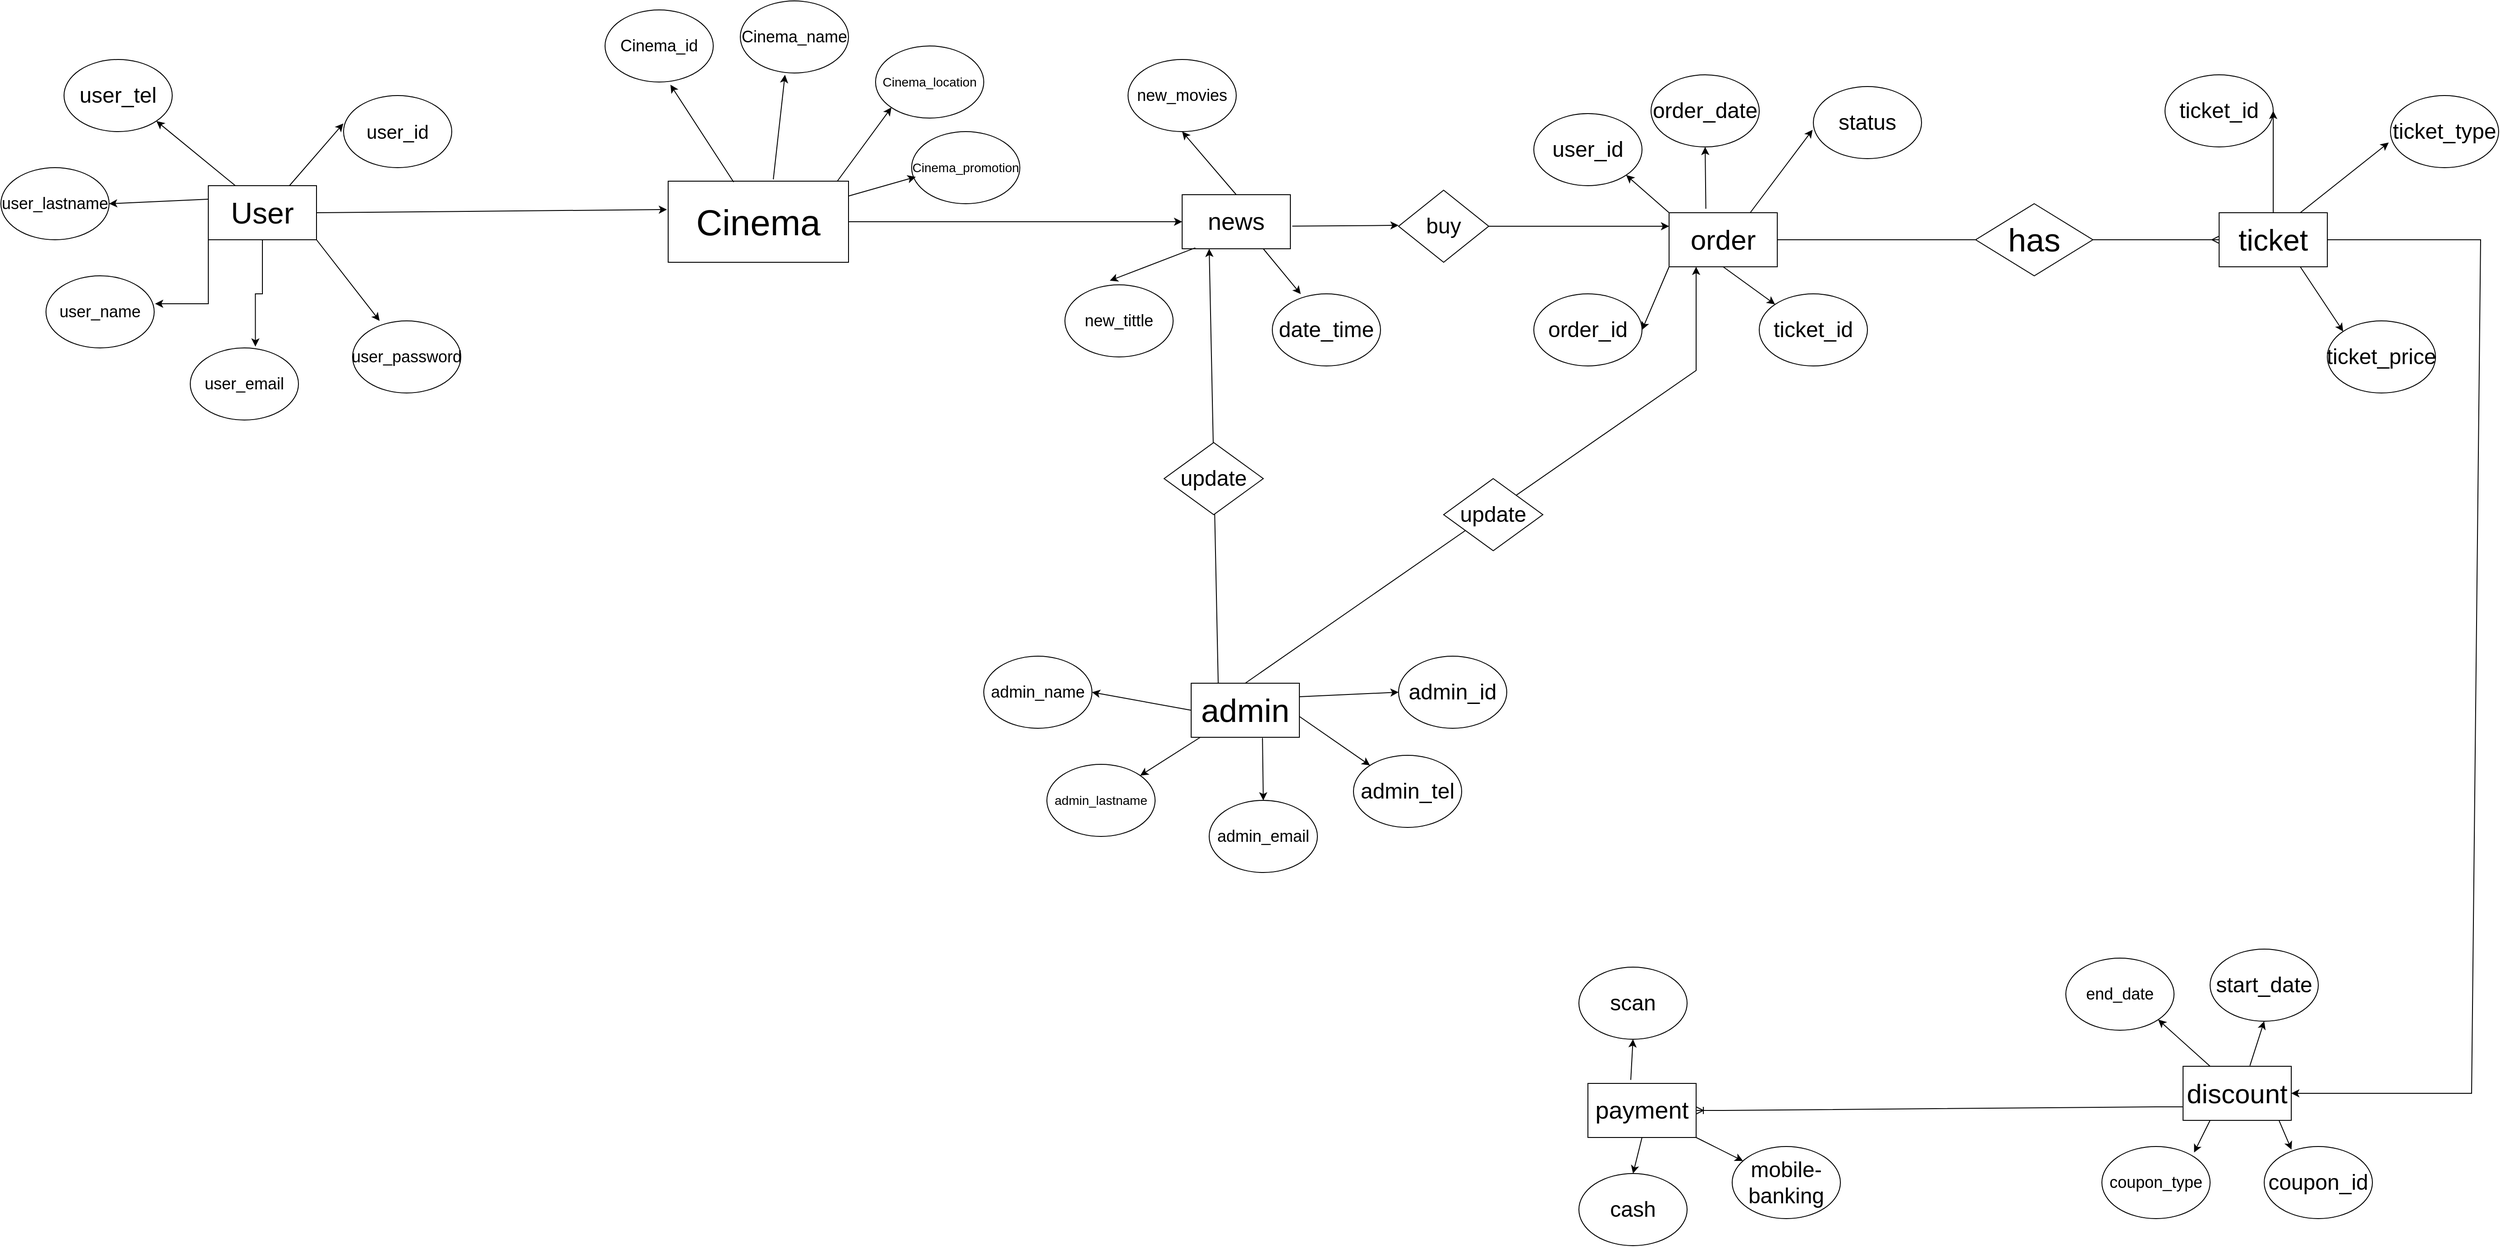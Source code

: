 <mxfile version="21.1.1" type="github">
  <diagram name="Page-1" id="Eb4JMOHM5LO05hsW5jEW">
    <mxGraphModel dx="4921" dy="1814" grid="1" gridSize="10" guides="1" tooltips="1" connect="1" arrows="1" fold="1" page="1" pageScale="1" pageWidth="1169" pageHeight="827" math="0" shadow="0">
      <root>
        <mxCell id="0" />
        <mxCell id="1" parent="0" />
        <mxCell id="aHzTUcXBhPAwV65jqaBN-1" value="&lt;font style=&quot;font-size: 40px;&quot;&gt;Cinema&lt;/font&gt;" style="rounded=0;whiteSpace=wrap;html=1;" vertex="1" parent="1">
          <mxGeometry x="-1290" y="300" width="200" height="90" as="geometry" />
        </mxCell>
        <mxCell id="aHzTUcXBhPAwV65jqaBN-5" value="&lt;font style=&quot;font-size: 14px;&quot;&gt;Cinema_location&lt;/font&gt;" style="ellipse;whiteSpace=wrap;html=1;" vertex="1" parent="1">
          <mxGeometry x="-1060" y="150" width="120" height="80" as="geometry" />
        </mxCell>
        <mxCell id="aHzTUcXBhPAwV65jqaBN-6" value="&lt;font style=&quot;font-size: 18px;&quot;&gt;Cinema_name&lt;/font&gt;" style="ellipse;whiteSpace=wrap;html=1;" vertex="1" parent="1">
          <mxGeometry x="-1210" y="100" width="120" height="80" as="geometry" />
        </mxCell>
        <mxCell id="aHzTUcXBhPAwV65jqaBN-7" value="&lt;font style=&quot;font-size: 18px;&quot;&gt;Cinema_id&lt;/font&gt;" style="ellipse;whiteSpace=wrap;html=1;" vertex="1" parent="1">
          <mxGeometry x="-1360" y="110" width="120" height="80" as="geometry" />
        </mxCell>
        <mxCell id="aHzTUcXBhPAwV65jqaBN-8" value="&lt;font style=&quot;font-size: 14px;&quot;&gt;Cinema_promotion&lt;/font&gt;" style="ellipse;whiteSpace=wrap;html=1;" vertex="1" parent="1">
          <mxGeometry x="-1020" y="245" width="120" height="80" as="geometry" />
        </mxCell>
        <mxCell id="aHzTUcXBhPAwV65jqaBN-13" value="" style="endArrow=classic;html=1;rounded=0;" edge="1" parent="1" source="aHzTUcXBhPAwV65jqaBN-1">
          <mxGeometry width="50" height="50" relative="1" as="geometry">
            <mxPoint x="-1230" y="330" as="sourcePoint" />
            <mxPoint x="-1015.456" y="295.27" as="targetPoint" />
          </mxGeometry>
        </mxCell>
        <mxCell id="aHzTUcXBhPAwV65jqaBN-14" value="" style="endArrow=classic;html=1;rounded=0;exitX=0.938;exitY=0;exitDx=0;exitDy=0;exitPerimeter=0;entryX=0;entryY=1;entryDx=0;entryDy=0;" edge="1" parent="1" source="aHzTUcXBhPAwV65jqaBN-1" target="aHzTUcXBhPAwV65jqaBN-5">
          <mxGeometry width="50" height="50" relative="1" as="geometry">
            <mxPoint x="-1080" y="327" as="sourcePoint" />
            <mxPoint x="-1005" y="306" as="targetPoint" />
          </mxGeometry>
        </mxCell>
        <mxCell id="aHzTUcXBhPAwV65jqaBN-15" value="" style="endArrow=classic;html=1;rounded=0;entryX=0.413;entryY=1.025;entryDx=0;entryDy=0;entryPerimeter=0;exitX=0.583;exitY=-0.022;exitDx=0;exitDy=0;exitPerimeter=0;" edge="1" parent="1" source="aHzTUcXBhPAwV65jqaBN-1" target="aHzTUcXBhPAwV65jqaBN-6">
          <mxGeometry width="50" height="50" relative="1" as="geometry">
            <mxPoint x="-1230" y="330" as="sourcePoint" />
            <mxPoint x="-1180" y="280" as="targetPoint" />
          </mxGeometry>
        </mxCell>
        <mxCell id="aHzTUcXBhPAwV65jqaBN-16" value="" style="endArrow=classic;html=1;rounded=0;entryX=0.604;entryY=1.038;entryDx=0;entryDy=0;entryPerimeter=0;exitX=0.363;exitY=0.011;exitDx=0;exitDy=0;exitPerimeter=0;" edge="1" parent="1" source="aHzTUcXBhPAwV65jqaBN-1" target="aHzTUcXBhPAwV65jqaBN-7">
          <mxGeometry width="50" height="50" relative="1" as="geometry">
            <mxPoint x="-1230" y="330" as="sourcePoint" />
            <mxPoint x="-1180" y="280" as="targetPoint" />
          </mxGeometry>
        </mxCell>
        <mxCell id="aHzTUcXBhPAwV65jqaBN-26" style="edgeStyle=orthogonalEdgeStyle;rounded=0;orthogonalLoop=1;jettySize=auto;html=1;exitX=0;exitY=1;exitDx=0;exitDy=0;entryX=1.008;entryY=0.387;entryDx=0;entryDy=0;entryPerimeter=0;" edge="1" parent="1" source="aHzTUcXBhPAwV65jqaBN-17" target="aHzTUcXBhPAwV65jqaBN-20">
          <mxGeometry relative="1" as="geometry" />
        </mxCell>
        <mxCell id="aHzTUcXBhPAwV65jqaBN-27" style="edgeStyle=orthogonalEdgeStyle;rounded=0;orthogonalLoop=1;jettySize=auto;html=1;exitX=0.5;exitY=1;exitDx=0;exitDy=0;entryX=0.602;entryY=-0.019;entryDx=0;entryDy=0;entryPerimeter=0;" edge="1" parent="1" source="aHzTUcXBhPAwV65jqaBN-17" target="aHzTUcXBhPAwV65jqaBN-19">
          <mxGeometry relative="1" as="geometry" />
        </mxCell>
        <mxCell id="aHzTUcXBhPAwV65jqaBN-17" value="&lt;font style=&quot;font-size: 33px;&quot;&gt;User&lt;/font&gt;" style="whiteSpace=wrap;html=1;" vertex="1" parent="1">
          <mxGeometry x="-1800" y="305" width="120" height="60" as="geometry" />
        </mxCell>
        <mxCell id="aHzTUcXBhPAwV65jqaBN-18" value="&lt;font style=&quot;font-size: 18px;&quot;&gt;user_password&lt;/font&gt;" style="ellipse;whiteSpace=wrap;html=1;" vertex="1" parent="1">
          <mxGeometry x="-1640" y="455" width="120" height="80" as="geometry" />
        </mxCell>
        <mxCell id="aHzTUcXBhPAwV65jqaBN-19" value="&lt;font style=&quot;font-size: 18px;&quot;&gt;user_email&lt;/font&gt;" style="ellipse;whiteSpace=wrap;html=1;" vertex="1" parent="1">
          <mxGeometry x="-1820" y="485" width="120" height="80" as="geometry" />
        </mxCell>
        <mxCell id="aHzTUcXBhPAwV65jqaBN-20" value="&lt;font style=&quot;font-size: 18px;&quot;&gt;user_name&lt;/font&gt;" style="ellipse;whiteSpace=wrap;html=1;" vertex="1" parent="1">
          <mxGeometry x="-1980" y="405" width="120" height="80" as="geometry" />
        </mxCell>
        <mxCell id="aHzTUcXBhPAwV65jqaBN-21" value="&lt;font style=&quot;font-size: 18px;&quot;&gt;user_lastname&lt;/font&gt;" style="ellipse;whiteSpace=wrap;html=1;" vertex="1" parent="1">
          <mxGeometry x="-2030" y="285" width="120" height="80" as="geometry" />
        </mxCell>
        <mxCell id="aHzTUcXBhPAwV65jqaBN-22" value="&lt;font style=&quot;font-size: 24px;&quot;&gt;user_tel&lt;/font&gt;" style="ellipse;whiteSpace=wrap;html=1;" vertex="1" parent="1">
          <mxGeometry x="-1960" y="165" width="120" height="80" as="geometry" />
        </mxCell>
        <mxCell id="aHzTUcXBhPAwV65jqaBN-23" value="&lt;font style=&quot;font-size: 21px;&quot;&gt;user_id&lt;/font&gt;" style="ellipse;whiteSpace=wrap;html=1;" vertex="1" parent="1">
          <mxGeometry x="-1650" y="205" width="120" height="80" as="geometry" />
        </mxCell>
        <mxCell id="aHzTUcXBhPAwV65jqaBN-24" value="" style="endArrow=classic;html=1;rounded=0;exitX=0.25;exitY=0;exitDx=0;exitDy=0;entryX=1;entryY=1;entryDx=0;entryDy=0;" edge="1" parent="1" source="aHzTUcXBhPAwV65jqaBN-17" target="aHzTUcXBhPAwV65jqaBN-22">
          <mxGeometry width="50" height="50" relative="1" as="geometry">
            <mxPoint x="-1620" y="395" as="sourcePoint" />
            <mxPoint x="-1570" y="345" as="targetPoint" />
          </mxGeometry>
        </mxCell>
        <mxCell id="aHzTUcXBhPAwV65jqaBN-25" value="" style="endArrow=classic;html=1;rounded=0;exitX=0;exitY=0.25;exitDx=0;exitDy=0;entryX=1;entryY=0.5;entryDx=0;entryDy=0;" edge="1" parent="1" source="aHzTUcXBhPAwV65jqaBN-17" target="aHzTUcXBhPAwV65jqaBN-21">
          <mxGeometry width="50" height="50" relative="1" as="geometry">
            <mxPoint x="-1620" y="395" as="sourcePoint" />
            <mxPoint x="-1570" y="345" as="targetPoint" />
          </mxGeometry>
        </mxCell>
        <mxCell id="aHzTUcXBhPAwV65jqaBN-28" value="" style="endArrow=classic;html=1;rounded=0;exitX=1;exitY=1;exitDx=0;exitDy=0;entryX=0.25;entryY=0;entryDx=0;entryDy=0;entryPerimeter=0;" edge="1" parent="1" source="aHzTUcXBhPAwV65jqaBN-17" target="aHzTUcXBhPAwV65jqaBN-18">
          <mxGeometry width="50" height="50" relative="1" as="geometry">
            <mxPoint x="-1620" y="395" as="sourcePoint" />
            <mxPoint x="-1570" y="345" as="targetPoint" />
          </mxGeometry>
        </mxCell>
        <mxCell id="aHzTUcXBhPAwV65jqaBN-29" value="" style="endArrow=classic;html=1;rounded=0;exitX=0.75;exitY=0;exitDx=0;exitDy=0;entryX=-0.002;entryY=0.387;entryDx=0;entryDy=0;entryPerimeter=0;" edge="1" parent="1" source="aHzTUcXBhPAwV65jqaBN-17" target="aHzTUcXBhPAwV65jqaBN-23">
          <mxGeometry width="50" height="50" relative="1" as="geometry">
            <mxPoint x="-1620" y="395" as="sourcePoint" />
            <mxPoint x="-1570" y="345" as="targetPoint" />
          </mxGeometry>
        </mxCell>
        <mxCell id="aHzTUcXBhPAwV65jqaBN-30" value="&lt;font style=&quot;font-size: 30px;&quot;&gt;discount&lt;/font&gt;" style="whiteSpace=wrap;html=1;" vertex="1" parent="1">
          <mxGeometry x="390" y="1282" width="120" height="60" as="geometry" />
        </mxCell>
        <mxCell id="aHzTUcXBhPAwV65jqaBN-31" value="&lt;font style=&quot;font-size: 18px;&quot;&gt;end_date&lt;/font&gt;" style="ellipse;whiteSpace=wrap;html=1;" vertex="1" parent="1">
          <mxGeometry x="260" y="1162" width="120" height="80" as="geometry" />
        </mxCell>
        <mxCell id="aHzTUcXBhPAwV65jqaBN-32" value="&lt;font style=&quot;font-size: 24px;&quot;&gt;start_date&lt;/font&gt;" style="ellipse;whiteSpace=wrap;html=1;" vertex="1" parent="1">
          <mxGeometry x="420" y="1152" width="120" height="80" as="geometry" />
        </mxCell>
        <mxCell id="aHzTUcXBhPAwV65jqaBN-33" value="&lt;font style=&quot;font-size: 18px;&quot;&gt;coupon_type&lt;/font&gt;" style="ellipse;whiteSpace=wrap;html=1;" vertex="1" parent="1">
          <mxGeometry x="300" y="1371" width="120" height="80" as="geometry" />
        </mxCell>
        <mxCell id="aHzTUcXBhPAwV65jqaBN-34" value="&lt;font style=&quot;font-size: 24px;&quot;&gt;coupon_id&lt;/font&gt;" style="ellipse;whiteSpace=wrap;html=1;" vertex="1" parent="1">
          <mxGeometry x="480" y="1371" width="120" height="80" as="geometry" />
        </mxCell>
        <mxCell id="aHzTUcXBhPAwV65jqaBN-35" value="" style="endArrow=classic;html=1;rounded=0;entryX=0.5;entryY=1;entryDx=0;entryDy=0;exitX=0.618;exitY=-0.011;exitDx=0;exitDy=0;exitPerimeter=0;" edge="1" parent="1" source="aHzTUcXBhPAwV65jqaBN-30" target="aHzTUcXBhPAwV65jqaBN-32">
          <mxGeometry width="50" height="50" relative="1" as="geometry">
            <mxPoint x="530" y="1352" as="sourcePoint" />
            <mxPoint x="580" y="1302" as="targetPoint" />
          </mxGeometry>
        </mxCell>
        <mxCell id="aHzTUcXBhPAwV65jqaBN-36" value="" style="endArrow=classic;html=1;rounded=0;entryX=1;entryY=1;entryDx=0;entryDy=0;exitX=0.25;exitY=0;exitDx=0;exitDy=0;" edge="1" parent="1" source="aHzTUcXBhPAwV65jqaBN-30" target="aHzTUcXBhPAwV65jqaBN-31">
          <mxGeometry width="50" height="50" relative="1" as="geometry">
            <mxPoint x="530" y="1352" as="sourcePoint" />
            <mxPoint x="580" y="1302" as="targetPoint" />
          </mxGeometry>
        </mxCell>
        <mxCell id="aHzTUcXBhPAwV65jqaBN-37" value="" style="endArrow=classic;html=1;rounded=0;entryX=0.852;entryY=0.083;entryDx=0;entryDy=0;exitX=0.25;exitY=1;exitDx=0;exitDy=0;entryPerimeter=0;" edge="1" parent="1" source="aHzTUcXBhPAwV65jqaBN-30" target="aHzTUcXBhPAwV65jqaBN-33">
          <mxGeometry width="50" height="50" relative="1" as="geometry">
            <mxPoint x="530" y="1352" as="sourcePoint" />
            <mxPoint x="580" y="1302" as="targetPoint" />
          </mxGeometry>
        </mxCell>
        <mxCell id="aHzTUcXBhPAwV65jqaBN-38" value="" style="endArrow=classic;html=1;rounded=0;entryX=0.252;entryY=0.043;entryDx=0;entryDy=0;exitX=0.888;exitY=1.007;exitDx=0;exitDy=0;exitPerimeter=0;entryPerimeter=0;" edge="1" parent="1" source="aHzTUcXBhPAwV65jqaBN-30" target="aHzTUcXBhPAwV65jqaBN-34">
          <mxGeometry width="50" height="50" relative="1" as="geometry">
            <mxPoint x="530" y="1352" as="sourcePoint" />
            <mxPoint x="580" y="1302" as="targetPoint" />
          </mxGeometry>
        </mxCell>
        <mxCell id="aHzTUcXBhPAwV65jqaBN-39" value="&lt;font style=&quot;font-size: 33px;&quot;&gt;ticket&lt;/font&gt;" style="whiteSpace=wrap;html=1;" vertex="1" parent="1">
          <mxGeometry x="430" y="335" width="120" height="60" as="geometry" />
        </mxCell>
        <mxCell id="aHzTUcXBhPAwV65jqaBN-40" value="&lt;font style=&quot;font-size: 24px;&quot;&gt;ticket_id&lt;/font&gt;" style="ellipse;whiteSpace=wrap;html=1;" vertex="1" parent="1">
          <mxGeometry x="370" y="182" width="120" height="80" as="geometry" />
        </mxCell>
        <mxCell id="aHzTUcXBhPAwV65jqaBN-41" value="&lt;font style=&quot;font-size: 24px;&quot;&gt;ticket_price&lt;/font&gt;" style="ellipse;whiteSpace=wrap;html=1;" vertex="1" parent="1">
          <mxGeometry x="550" y="455" width="120" height="80" as="geometry" />
        </mxCell>
        <mxCell id="aHzTUcXBhPAwV65jqaBN-42" value="&lt;font style=&quot;font-size: 24px;&quot;&gt;ticket_type&lt;/font&gt;" style="ellipse;whiteSpace=wrap;html=1;" vertex="1" parent="1">
          <mxGeometry x="620" y="205" width="120" height="80" as="geometry" />
        </mxCell>
        <mxCell id="aHzTUcXBhPAwV65jqaBN-44" value="" style="endArrow=classic;html=1;rounded=0;entryX=1;entryY=0.5;entryDx=0;entryDy=0;exitX=0.5;exitY=0;exitDx=0;exitDy=0;" edge="1" parent="1" source="aHzTUcXBhPAwV65jqaBN-39" target="aHzTUcXBhPAwV65jqaBN-40">
          <mxGeometry width="50" height="50" relative="1" as="geometry">
            <mxPoint x="460" y="405" as="sourcePoint" />
            <mxPoint x="510" y="355" as="targetPoint" />
          </mxGeometry>
        </mxCell>
        <mxCell id="aHzTUcXBhPAwV65jqaBN-45" value="" style="endArrow=classic;html=1;rounded=0;entryX=0;entryY=0;entryDx=0;entryDy=0;exitX=0.75;exitY=1;exitDx=0;exitDy=0;" edge="1" parent="1" source="aHzTUcXBhPAwV65jqaBN-39" target="aHzTUcXBhPAwV65jqaBN-41">
          <mxGeometry width="50" height="50" relative="1" as="geometry">
            <mxPoint x="460" y="405" as="sourcePoint" />
            <mxPoint x="510" y="355" as="targetPoint" />
          </mxGeometry>
        </mxCell>
        <mxCell id="aHzTUcXBhPAwV65jqaBN-46" value="" style="endArrow=classic;html=1;rounded=0;entryX=-0.016;entryY=0.652;entryDx=0;entryDy=0;entryPerimeter=0;exitX=0.75;exitY=0;exitDx=0;exitDy=0;" edge="1" parent="1" source="aHzTUcXBhPAwV65jqaBN-39" target="aHzTUcXBhPAwV65jqaBN-42">
          <mxGeometry width="50" height="50" relative="1" as="geometry">
            <mxPoint x="460" y="405" as="sourcePoint" />
            <mxPoint x="510" y="355" as="targetPoint" />
          </mxGeometry>
        </mxCell>
        <mxCell id="aHzTUcXBhPAwV65jqaBN-48" value="&lt;font style=&quot;font-size: 27px;&quot;&gt;news&lt;/font&gt;" style="rounded=0;whiteSpace=wrap;html=1;" vertex="1" parent="1">
          <mxGeometry x="-720" y="315" width="120" height="60" as="geometry" />
        </mxCell>
        <mxCell id="aHzTUcXBhPAwV65jqaBN-49" value="&lt;font style=&quot;font-size: 18px;&quot;&gt;new_movies&lt;/font&gt;" style="ellipse;whiteSpace=wrap;html=1;" vertex="1" parent="1">
          <mxGeometry x="-780" y="165" width="120" height="80" as="geometry" />
        </mxCell>
        <mxCell id="aHzTUcXBhPAwV65jqaBN-50" value="&lt;font style=&quot;font-size: 18px;&quot;&gt;new_tittle&lt;/font&gt;" style="ellipse;whiteSpace=wrap;html=1;" vertex="1" parent="1">
          <mxGeometry x="-850" y="415" width="120" height="80" as="geometry" />
        </mxCell>
        <mxCell id="aHzTUcXBhPAwV65jqaBN-54" value="&lt;font style=&quot;font-size: 24px;&quot;&gt;date_time&lt;/font&gt;" style="ellipse;whiteSpace=wrap;html=1;" vertex="1" parent="1">
          <mxGeometry x="-620" y="425" width="120" height="80" as="geometry" />
        </mxCell>
        <mxCell id="aHzTUcXBhPAwV65jqaBN-55" value="" style="endArrow=classic;html=1;rounded=0;entryX=0.5;entryY=1;entryDx=0;entryDy=0;exitX=0.5;exitY=0;exitDx=0;exitDy=0;" edge="1" parent="1" source="aHzTUcXBhPAwV65jqaBN-48" target="aHzTUcXBhPAwV65jqaBN-49">
          <mxGeometry width="50" height="50" relative="1" as="geometry">
            <mxPoint x="-850" y="365" as="sourcePoint" />
            <mxPoint x="-800" y="315" as="targetPoint" />
          </mxGeometry>
        </mxCell>
        <mxCell id="aHzTUcXBhPAwV65jqaBN-56" value="" style="endArrow=classic;html=1;rounded=0;entryX=0.415;entryY=-0.058;entryDx=0;entryDy=0;entryPerimeter=0;exitX=0.122;exitY=0.982;exitDx=0;exitDy=0;exitPerimeter=0;" edge="1" parent="1" source="aHzTUcXBhPAwV65jqaBN-48" target="aHzTUcXBhPAwV65jqaBN-50">
          <mxGeometry width="50" height="50" relative="1" as="geometry">
            <mxPoint x="-710" y="385" as="sourcePoint" />
            <mxPoint x="-800" y="315" as="targetPoint" />
          </mxGeometry>
        </mxCell>
        <mxCell id="aHzTUcXBhPAwV65jqaBN-57" value="" style="endArrow=classic;html=1;rounded=0;entryX=0.263;entryY=0.004;entryDx=0;entryDy=0;entryPerimeter=0;exitX=0.75;exitY=1;exitDx=0;exitDy=0;" edge="1" parent="1" source="aHzTUcXBhPAwV65jqaBN-48" target="aHzTUcXBhPAwV65jqaBN-54">
          <mxGeometry width="50" height="50" relative="1" as="geometry">
            <mxPoint x="-850" y="365" as="sourcePoint" />
            <mxPoint x="-790" y="305" as="targetPoint" />
          </mxGeometry>
        </mxCell>
        <mxCell id="aHzTUcXBhPAwV65jqaBN-58" value="&lt;font style=&quot;font-size: 27px;&quot;&gt;payment&lt;/font&gt;" style="whiteSpace=wrap;html=1;" vertex="1" parent="1">
          <mxGeometry x="-270" y="1301" width="120" height="60" as="geometry" />
        </mxCell>
        <mxCell id="aHzTUcXBhPAwV65jqaBN-59" value="&lt;font style=&quot;font-size: 24px;&quot;&gt;mobile-banking&lt;/font&gt;" style="ellipse;whiteSpace=wrap;html=1;" vertex="1" parent="1">
          <mxGeometry x="-110" y="1371" width="120" height="80" as="geometry" />
        </mxCell>
        <mxCell id="aHzTUcXBhPAwV65jqaBN-60" value="&lt;font style=&quot;font-size: 24px;&quot;&gt;cash&lt;/font&gt;" style="ellipse;whiteSpace=wrap;html=1;" vertex="1" parent="1">
          <mxGeometry x="-280" y="1401" width="120" height="80" as="geometry" />
        </mxCell>
        <mxCell id="aHzTUcXBhPAwV65jqaBN-61" value="&lt;font style=&quot;font-size: 24px;&quot;&gt;scan&lt;/font&gt;" style="ellipse;whiteSpace=wrap;html=1;" vertex="1" parent="1">
          <mxGeometry x="-280" y="1172" width="120" height="80" as="geometry" />
        </mxCell>
        <mxCell id="aHzTUcXBhPAwV65jqaBN-62" value="" style="endArrow=classic;html=1;rounded=0;entryX=0.5;entryY=1;entryDx=0;entryDy=0;exitX=0.396;exitY=-0.065;exitDx=0;exitDy=0;exitPerimeter=0;" edge="1" parent="1" source="aHzTUcXBhPAwV65jqaBN-58" target="aHzTUcXBhPAwV65jqaBN-61">
          <mxGeometry width="50" height="50" relative="1" as="geometry">
            <mxPoint x="-250" y="1281" as="sourcePoint" />
            <mxPoint x="-200" y="1231" as="targetPoint" />
          </mxGeometry>
        </mxCell>
        <mxCell id="aHzTUcXBhPAwV65jqaBN-63" value="" style="endArrow=classic;html=1;rounded=0;entryX=0.5;entryY=0;entryDx=0;entryDy=0;exitX=0.5;exitY=1;exitDx=0;exitDy=0;" edge="1" parent="1" source="aHzTUcXBhPAwV65jqaBN-58" target="aHzTUcXBhPAwV65jqaBN-60">
          <mxGeometry width="50" height="50" relative="1" as="geometry">
            <mxPoint x="-260" y="1341" as="sourcePoint" />
            <mxPoint x="-318" y="1353" as="targetPoint" />
          </mxGeometry>
        </mxCell>
        <mxCell id="aHzTUcXBhPAwV65jqaBN-64" value="" style="endArrow=classic;html=1;rounded=0;exitX=1;exitY=1;exitDx=0;exitDy=0;" edge="1" parent="1" source="aHzTUcXBhPAwV65jqaBN-58" target="aHzTUcXBhPAwV65jqaBN-59">
          <mxGeometry width="50" height="50" relative="1" as="geometry">
            <mxPoint x="-250" y="1351" as="sourcePoint" />
            <mxPoint x="-308" y="1363" as="targetPoint" />
          </mxGeometry>
        </mxCell>
        <mxCell id="aHzTUcXBhPAwV65jqaBN-65" value="&lt;font style=&quot;font-size: 31px;&quot;&gt;order&lt;/font&gt;" style="whiteSpace=wrap;html=1;" vertex="1" parent="1">
          <mxGeometry x="-180" y="335" width="120" height="60" as="geometry" />
        </mxCell>
        <mxCell id="aHzTUcXBhPAwV65jqaBN-66" value="&lt;font style=&quot;font-size: 24px;&quot;&gt;user_id&lt;/font&gt;" style="ellipse;whiteSpace=wrap;html=1;" vertex="1" parent="1">
          <mxGeometry x="-330" y="225" width="120" height="80" as="geometry" />
        </mxCell>
        <mxCell id="aHzTUcXBhPAwV65jqaBN-67" value="&lt;font style=&quot;font-size: 24px;&quot;&gt;order_id&lt;/font&gt;" style="ellipse;whiteSpace=wrap;html=1;" vertex="1" parent="1">
          <mxGeometry x="-330" y="425" width="120" height="80" as="geometry" />
        </mxCell>
        <mxCell id="aHzTUcXBhPAwV65jqaBN-68" value="&lt;font style=&quot;font-size: 24px;&quot;&gt;order_date&lt;/font&gt;" style="ellipse;whiteSpace=wrap;html=1;" vertex="1" parent="1">
          <mxGeometry x="-200" y="182" width="120" height="80" as="geometry" />
        </mxCell>
        <mxCell id="aHzTUcXBhPAwV65jqaBN-69" value="&lt;font style=&quot;font-size: 24px;&quot;&gt;ticket_id&lt;/font&gt;" style="ellipse;whiteSpace=wrap;html=1;" vertex="1" parent="1">
          <mxGeometry x="-80" y="425" width="120" height="80" as="geometry" />
        </mxCell>
        <mxCell id="aHzTUcXBhPAwV65jqaBN-70" value="&lt;font style=&quot;font-size: 24px;&quot;&gt;status&lt;/font&gt;" style="ellipse;whiteSpace=wrap;html=1;" vertex="1" parent="1">
          <mxGeometry x="-20" y="195" width="120" height="80" as="geometry" />
        </mxCell>
        <mxCell id="aHzTUcXBhPAwV65jqaBN-71" value="" style="endArrow=classic;html=1;rounded=0;entryX=1;entryY=1;entryDx=0;entryDy=0;exitX=0;exitY=0;exitDx=0;exitDy=0;" edge="1" parent="1" source="aHzTUcXBhPAwV65jqaBN-65" target="aHzTUcXBhPAwV65jqaBN-66">
          <mxGeometry width="50" height="50" relative="1" as="geometry">
            <mxPoint x="-320" y="305" as="sourcePoint" />
            <mxPoint x="-270" y="255" as="targetPoint" />
          </mxGeometry>
        </mxCell>
        <mxCell id="aHzTUcXBhPAwV65jqaBN-74" value="" style="endArrow=classic;html=1;rounded=0;entryX=1;entryY=0.5;entryDx=0;entryDy=0;exitX=0;exitY=1;exitDx=0;exitDy=0;" edge="1" parent="1" source="aHzTUcXBhPAwV65jqaBN-65" target="aHzTUcXBhPAwV65jqaBN-67">
          <mxGeometry width="50" height="50" relative="1" as="geometry">
            <mxPoint x="-150" y="365" as="sourcePoint" />
            <mxPoint x="-198" y="323" as="targetPoint" />
          </mxGeometry>
        </mxCell>
        <mxCell id="aHzTUcXBhPAwV65jqaBN-75" value="" style="endArrow=classic;html=1;rounded=0;entryX=0;entryY=0;entryDx=0;entryDy=0;exitX=0.5;exitY=1;exitDx=0;exitDy=0;" edge="1" parent="1" source="aHzTUcXBhPAwV65jqaBN-65" target="aHzTUcXBhPAwV65jqaBN-69">
          <mxGeometry width="50" height="50" relative="1" as="geometry">
            <mxPoint x="-320" y="305" as="sourcePoint" />
            <mxPoint x="-270" y="255" as="targetPoint" />
          </mxGeometry>
        </mxCell>
        <mxCell id="aHzTUcXBhPAwV65jqaBN-76" value="" style="endArrow=classic;html=1;rounded=0;entryX=0.5;entryY=1;entryDx=0;entryDy=0;exitX=0.34;exitY=-0.072;exitDx=0;exitDy=0;exitPerimeter=0;" edge="1" parent="1" source="aHzTUcXBhPAwV65jqaBN-65" target="aHzTUcXBhPAwV65jqaBN-68">
          <mxGeometry width="50" height="50" relative="1" as="geometry">
            <mxPoint x="-180" y="395" as="sourcePoint" />
            <mxPoint x="-130" y="345" as="targetPoint" />
          </mxGeometry>
        </mxCell>
        <mxCell id="aHzTUcXBhPAwV65jqaBN-77" value="" style="endArrow=classic;html=1;rounded=0;entryX=-0.007;entryY=0.6;entryDx=0;entryDy=0;entryPerimeter=0;exitX=0.75;exitY=0;exitDx=0;exitDy=0;" edge="1" parent="1" source="aHzTUcXBhPAwV65jqaBN-65" target="aHzTUcXBhPAwV65jqaBN-70">
          <mxGeometry width="50" height="50" relative="1" as="geometry">
            <mxPoint x="-180" y="395" as="sourcePoint" />
            <mxPoint x="-130" y="345" as="targetPoint" />
          </mxGeometry>
        </mxCell>
        <mxCell id="aHzTUcXBhPAwV65jqaBN-81" value="" style="edgeStyle=entityRelationEdgeStyle;fontSize=12;html=1;endArrow=ERmany;rounded=0;exitX=1;exitY=0.5;exitDx=0;exitDy=0;entryX=0;entryY=0.5;entryDx=0;entryDy=0;" edge="1" parent="1" source="aHzTUcXBhPAwV65jqaBN-65" target="aHzTUcXBhPAwV65jqaBN-39">
          <mxGeometry width="100" height="100" relative="1" as="geometry">
            <mxPoint x="140" y="455" as="sourcePoint" />
            <mxPoint x="240" y="355" as="targetPoint" />
          </mxGeometry>
        </mxCell>
        <mxCell id="aHzTUcXBhPAwV65jqaBN-84" value="" style="endArrow=classic;html=1;rounded=0;exitX=1;exitY=0.5;exitDx=0;exitDy=0;entryX=-0.007;entryY=0.35;entryDx=0;entryDy=0;entryPerimeter=0;" edge="1" parent="1" source="aHzTUcXBhPAwV65jqaBN-17" target="aHzTUcXBhPAwV65jqaBN-1">
          <mxGeometry width="50" height="50" relative="1" as="geometry">
            <mxPoint x="-1370" y="232" as="sourcePoint" />
            <mxPoint x="-1320" y="182" as="targetPoint" />
          </mxGeometry>
        </mxCell>
        <mxCell id="aHzTUcXBhPAwV65jqaBN-85" value="" style="endArrow=classic;html=1;rounded=0;entryX=0;entryY=0.5;entryDx=0;entryDy=0;exitX=1;exitY=0.5;exitDx=0;exitDy=0;" edge="1" parent="1" source="aHzTUcXBhPAwV65jqaBN-1" target="aHzTUcXBhPAwV65jqaBN-48">
          <mxGeometry width="50" height="50" relative="1" as="geometry">
            <mxPoint x="-930" y="232" as="sourcePoint" />
            <mxPoint x="-880" y="182" as="targetPoint" />
          </mxGeometry>
        </mxCell>
        <mxCell id="aHzTUcXBhPAwV65jqaBN-87" value="&lt;font style=&quot;font-size: 24px;&quot;&gt;buy&lt;/font&gt;" style="rhombus;whiteSpace=wrap;html=1;" vertex="1" parent="1">
          <mxGeometry x="-480" y="310" width="100" height="80" as="geometry" />
        </mxCell>
        <mxCell id="aHzTUcXBhPAwV65jqaBN-88" value="" style="endArrow=classic;html=1;rounded=0;exitX=1.018;exitY=0.581;exitDx=0;exitDy=0;exitPerimeter=0;" edge="1" parent="1" source="aHzTUcXBhPAwV65jqaBN-48">
          <mxGeometry width="50" height="50" relative="1" as="geometry">
            <mxPoint x="-450" y="402" as="sourcePoint" />
            <mxPoint x="-480" y="349" as="targetPoint" />
          </mxGeometry>
        </mxCell>
        <mxCell id="aHzTUcXBhPAwV65jqaBN-89" value="" style="endArrow=classic;html=1;rounded=0;exitX=1;exitY=0.5;exitDx=0;exitDy=0;entryX=0;entryY=0.25;entryDx=0;entryDy=0;" edge="1" parent="1" source="aHzTUcXBhPAwV65jqaBN-87" target="aHzTUcXBhPAwV65jqaBN-65">
          <mxGeometry width="50" height="50" relative="1" as="geometry">
            <mxPoint x="-260" y="402" as="sourcePoint" />
            <mxPoint x="-210" y="352" as="targetPoint" />
          </mxGeometry>
        </mxCell>
        <mxCell id="aHzTUcXBhPAwV65jqaBN-90" value="" style="endArrow=classic;html=1;rounded=0;exitX=1;exitY=0.5;exitDx=0;exitDy=0;entryX=1;entryY=0.5;entryDx=0;entryDy=0;" edge="1" parent="1" source="aHzTUcXBhPAwV65jqaBN-39" target="aHzTUcXBhPAwV65jqaBN-30">
          <mxGeometry width="50" height="50" relative="1" as="geometry">
            <mxPoint x="420" y="1122" as="sourcePoint" />
            <mxPoint x="470" y="1072" as="targetPoint" />
            <Array as="points">
              <mxPoint x="720" y="365" />
              <mxPoint x="710" y="1312" />
            </Array>
          </mxGeometry>
        </mxCell>
        <mxCell id="aHzTUcXBhPAwV65jqaBN-91" value="" style="edgeStyle=entityRelationEdgeStyle;fontSize=12;html=1;endArrow=ERoneToMany;rounded=0;entryX=1;entryY=0.5;entryDx=0;entryDy=0;exitX=0;exitY=0.75;exitDx=0;exitDy=0;" edge="1" parent="1" source="aHzTUcXBhPAwV65jqaBN-30" target="aHzTUcXBhPAwV65jqaBN-58">
          <mxGeometry width="100" height="100" relative="1" as="geometry">
            <mxPoint x="130" y="1222" as="sourcePoint" />
            <mxPoint x="230" y="1122" as="targetPoint" />
          </mxGeometry>
        </mxCell>
        <mxCell id="aHzTUcXBhPAwV65jqaBN-92" value="&lt;font style=&quot;font-size: 36px;&quot;&gt;has&lt;/font&gt;" style="rhombus;whiteSpace=wrap;html=1;" vertex="1" parent="1">
          <mxGeometry x="160" y="325" width="130" height="80" as="geometry" />
        </mxCell>
        <mxCell id="aHzTUcXBhPAwV65jqaBN-93" value="&lt;font style=&quot;font-size: 36px;&quot;&gt;admin&lt;/font&gt;" style="whiteSpace=wrap;html=1;" vertex="1" parent="1">
          <mxGeometry x="-710" y="857" width="120" height="60" as="geometry" />
        </mxCell>
        <mxCell id="aHzTUcXBhPAwV65jqaBN-94" value="&lt;font style=&quot;font-size: 14px;&quot;&gt;admin_lastname&lt;/font&gt;" style="ellipse;whiteSpace=wrap;html=1;" vertex="1" parent="1">
          <mxGeometry x="-870" y="947" width="120" height="80" as="geometry" />
        </mxCell>
        <mxCell id="aHzTUcXBhPAwV65jqaBN-95" value="&lt;font style=&quot;font-size: 18px;&quot;&gt;admin_email&lt;/font&gt;" style="ellipse;whiteSpace=wrap;html=1;" vertex="1" parent="1">
          <mxGeometry x="-690" y="987" width="120" height="80" as="geometry" />
        </mxCell>
        <mxCell id="aHzTUcXBhPAwV65jqaBN-96" value="&lt;font style=&quot;font-size: 18px;&quot;&gt;admin_name&lt;/font&gt;" style="ellipse;whiteSpace=wrap;html=1;" vertex="1" parent="1">
          <mxGeometry x="-940" y="827" width="120" height="80" as="geometry" />
        </mxCell>
        <mxCell id="aHzTUcXBhPAwV65jqaBN-97" value="&lt;font style=&quot;font-size: 24px;&quot;&gt;admin_tel&lt;/font&gt;" style="ellipse;whiteSpace=wrap;html=1;" vertex="1" parent="1">
          <mxGeometry x="-530" y="937" width="120" height="80" as="geometry" />
        </mxCell>
        <mxCell id="aHzTUcXBhPAwV65jqaBN-98" value="&lt;font style=&quot;font-size: 24px;&quot;&gt;admin_id&lt;/font&gt;" style="ellipse;whiteSpace=wrap;html=1;" vertex="1" parent="1">
          <mxGeometry x="-480" y="827" width="120" height="80" as="geometry" />
        </mxCell>
        <mxCell id="aHzTUcXBhPAwV65jqaBN-99" value="" style="endArrow=classic;html=1;rounded=0;entryX=0;entryY=0.5;entryDx=0;entryDy=0;exitX=1;exitY=0.25;exitDx=0;exitDy=0;" edge="1" parent="1" source="aHzTUcXBhPAwV65jqaBN-93" target="aHzTUcXBhPAwV65jqaBN-98">
          <mxGeometry width="50" height="50" relative="1" as="geometry">
            <mxPoint x="-530" y="827" as="sourcePoint" />
            <mxPoint x="-480" y="777" as="targetPoint" />
          </mxGeometry>
        </mxCell>
        <mxCell id="aHzTUcXBhPAwV65jqaBN-100" value="" style="endArrow=classic;html=1;rounded=0;exitX=1;exitY=0.615;exitDx=0;exitDy=0;exitPerimeter=0;" edge="1" parent="1" source="aHzTUcXBhPAwV65jqaBN-93" target="aHzTUcXBhPAwV65jqaBN-97">
          <mxGeometry width="50" height="50" relative="1" as="geometry">
            <mxPoint x="-580" y="882" as="sourcePoint" />
            <mxPoint x="-470" y="877" as="targetPoint" />
          </mxGeometry>
        </mxCell>
        <mxCell id="aHzTUcXBhPAwV65jqaBN-101" value="" style="endArrow=classic;html=1;rounded=0;entryX=0.5;entryY=0;entryDx=0;entryDy=0;exitX=0.659;exitY=1.012;exitDx=0;exitDy=0;exitPerimeter=0;" edge="1" parent="1" source="aHzTUcXBhPAwV65jqaBN-93" target="aHzTUcXBhPAwV65jqaBN-95">
          <mxGeometry width="50" height="50" relative="1" as="geometry">
            <mxPoint x="-530" y="827" as="sourcePoint" />
            <mxPoint x="-480" y="777" as="targetPoint" />
          </mxGeometry>
        </mxCell>
        <mxCell id="aHzTUcXBhPAwV65jqaBN-102" value="" style="endArrow=classic;html=1;rounded=0;exitX=0.088;exitY=0.996;exitDx=0;exitDy=0;exitPerimeter=0;" edge="1" parent="1" source="aHzTUcXBhPAwV65jqaBN-93" target="aHzTUcXBhPAwV65jqaBN-94">
          <mxGeometry width="50" height="50" relative="1" as="geometry">
            <mxPoint x="-530" y="827" as="sourcePoint" />
            <mxPoint x="-480" y="777" as="targetPoint" />
          </mxGeometry>
        </mxCell>
        <mxCell id="aHzTUcXBhPAwV65jqaBN-103" value="" style="endArrow=classic;html=1;rounded=0;entryX=1;entryY=0.5;entryDx=0;entryDy=0;exitX=0;exitY=0.5;exitDx=0;exitDy=0;" edge="1" parent="1" source="aHzTUcXBhPAwV65jqaBN-93" target="aHzTUcXBhPAwV65jqaBN-96">
          <mxGeometry width="50" height="50" relative="1" as="geometry">
            <mxPoint x="-530" y="827" as="sourcePoint" />
            <mxPoint x="-480" y="777" as="targetPoint" />
          </mxGeometry>
        </mxCell>
        <mxCell id="aHzTUcXBhPAwV65jqaBN-104" value="" style="endArrow=classic;html=1;rounded=0;entryX=0.25;entryY=1;entryDx=0;entryDy=0;exitX=0.25;exitY=0;exitDx=0;exitDy=0;" edge="1" parent="1" source="aHzTUcXBhPAwV65jqaBN-93" target="aHzTUcXBhPAwV65jqaBN-48">
          <mxGeometry width="50" height="50" relative="1" as="geometry">
            <mxPoint x="-410" y="690" as="sourcePoint" />
            <mxPoint x="-360" y="640" as="targetPoint" />
          </mxGeometry>
        </mxCell>
        <mxCell id="aHzTUcXBhPAwV65jqaBN-105" value="" style="endArrow=classic;html=1;rounded=0;exitX=0.5;exitY=0;exitDx=0;exitDy=0;entryX=0.25;entryY=1;entryDx=0;entryDy=0;" edge="1" parent="1" source="aHzTUcXBhPAwV65jqaBN-93" target="aHzTUcXBhPAwV65jqaBN-65">
          <mxGeometry width="50" height="50" relative="1" as="geometry">
            <mxPoint x="-80" y="670" as="sourcePoint" />
            <mxPoint x="-30" y="620" as="targetPoint" />
            <Array as="points">
              <mxPoint x="-150" y="510" />
            </Array>
          </mxGeometry>
        </mxCell>
        <mxCell id="aHzTUcXBhPAwV65jqaBN-106" value="&lt;font style=&quot;font-size: 24px;&quot;&gt;update&lt;/font&gt;" style="rhombus;whiteSpace=wrap;html=1;" vertex="1" parent="1">
          <mxGeometry x="-740" y="590" width="110" height="80" as="geometry" />
        </mxCell>
        <mxCell id="aHzTUcXBhPAwV65jqaBN-107" value="&lt;font style=&quot;font-size: 24px;&quot;&gt;update&lt;/font&gt;" style="rhombus;whiteSpace=wrap;html=1;" vertex="1" parent="1">
          <mxGeometry x="-430" y="630" width="110" height="80" as="geometry" />
        </mxCell>
      </root>
    </mxGraphModel>
  </diagram>
</mxfile>
